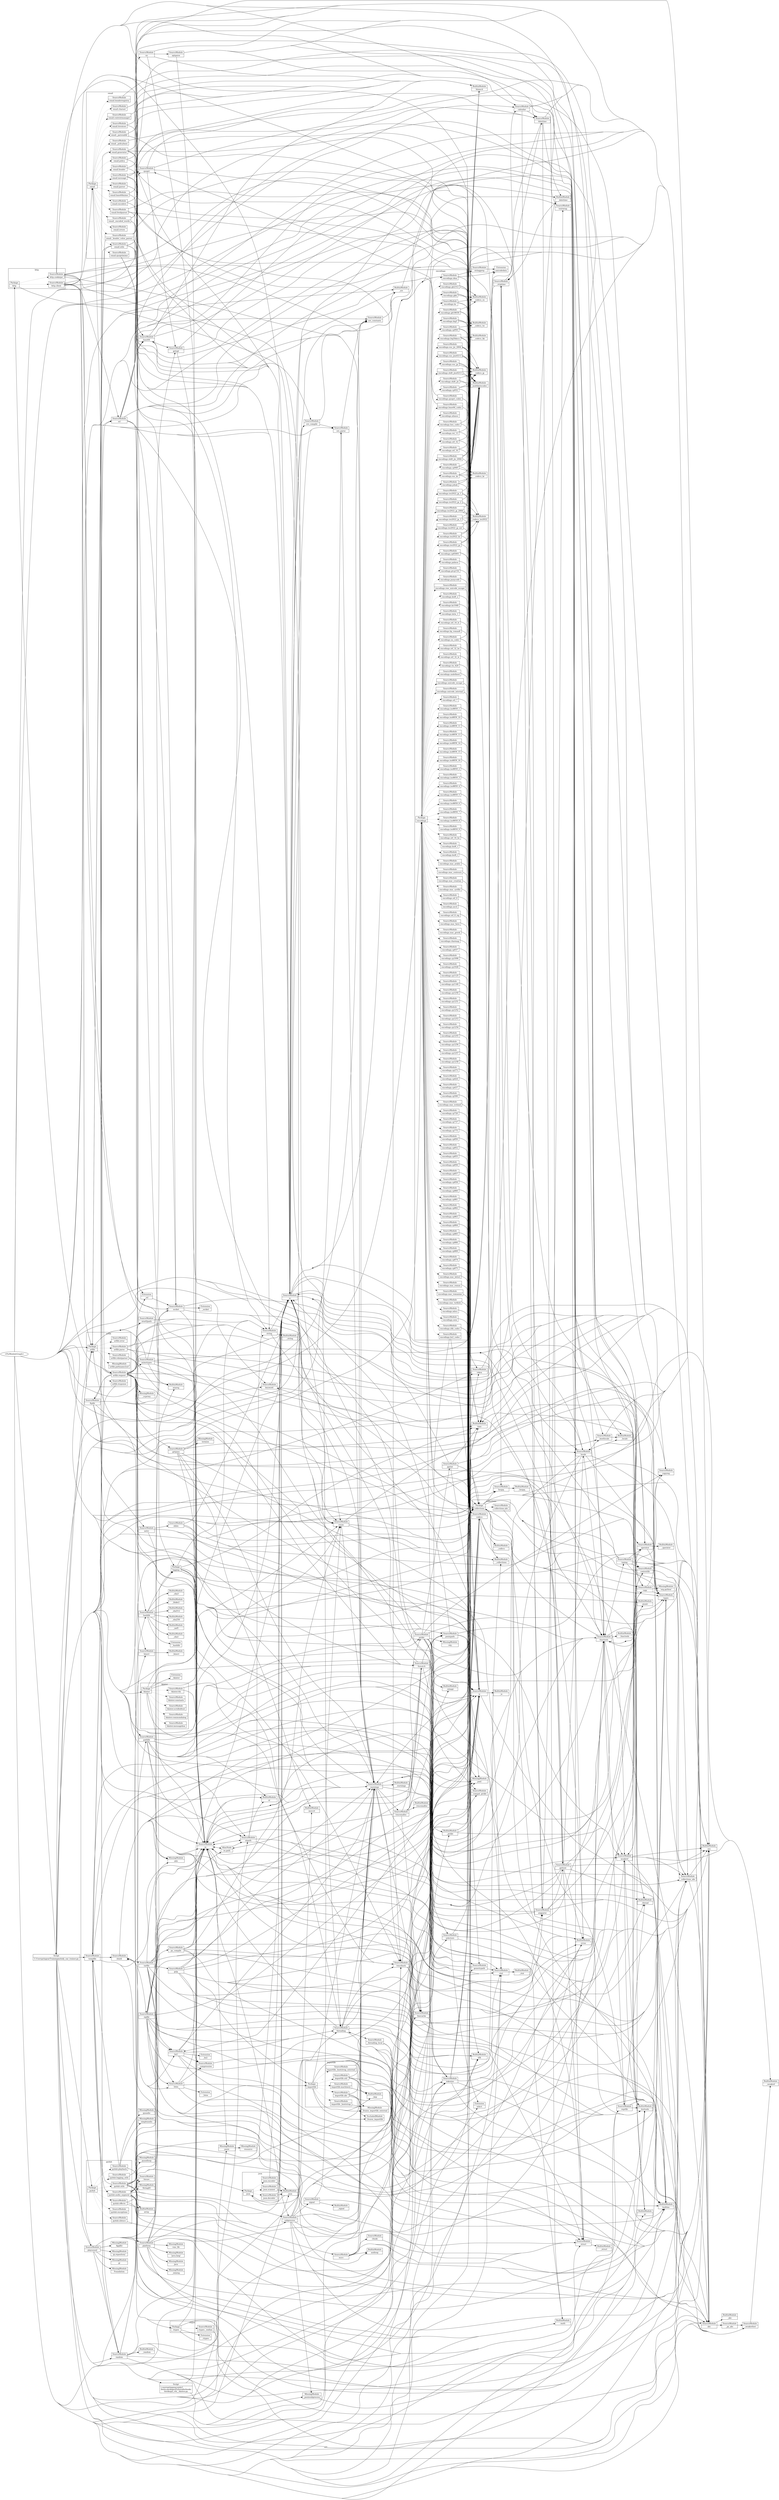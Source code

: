 digraph G {
charset="UTF-8";
	rankdir="LR";
	concentrate="true";
	"<PyiModuleGraph>" [label="<PyiModuleGraph>"];
	"_json" [label="<f0> BuiltinModule| <f1> _json",shape="record"];
	"json.decoder" [label="<f0> SourceModule| <f1> json.decoder",shape="record"];
	"json.scanner" [label="<f0> SourceModule| <f1> json.scanner",shape="record"];
	"json" [label="<f0> Package| <f1> json",shape="record"];
	"json.encoder" [label="<f0> SourceModule| <f1> json.encoder",shape="record"];
	"C:\Users\pring\earTraining\melody_ear_trainer.py" [label="<f0> Script| <f1> C:\Users\pring\earTraining\melody_ear_trainer.py",shape="record"];
	"c:\users\pring\anaconda3\lib\site-packages\PyInstaller\hooks\rthooks\pyi_rth__tkinter.py" [label="<f0> Script| <f1> c:\users\pring\anaconda3\lib\site-packages\PyInstaller\hooks\rthooks\pyi_rth__tkinter.py",shape="record"];
	"tkinter.messagebox" [label="<f0> SourceModule| <f1> tkinter.messagebox",shape="record"];
	"tkinter.commondialog" [label="<f0> SourceModule| <f1> tkinter.commondialog",shape="record"];
	"tempfile" [label="<f0> SourceModule| <f1> tempfile",shape="record"];
	"_thread" [label="<f0> BuiltinModule| <f1> _thread",shape="record"];
	"errno" [label="<f0> BuiltinModule| <f1> errno",shape="record"];
	"shutil" [label="<f0> SourceModule| <f1> shutil",shape="record"];
	"nt" [label="<f0> BuiltinModule| <f1> nt",shape="record"];
	"zipfile" [label="<f0> SourceModule| <f1> zipfile",shape="record"];
	"argparse" [label="<f0> SourceModule| <f1> argparse",shape="record"];
	"textwrap" [label="<f0> SourceModule| <f1> textwrap",shape="record"];
	"copy" [label="<f0> SourceModule| <f1> copy",shape="record"];
	"'org.python'" [label="<f0> MissingModule| <f1> 'org.python'",shape="record"];
	"gettext" [label="<f0> SourceModule| <f1> gettext",shape="record"];
	"builtins" [label="<f0> BuiltinModule| <f1> builtins",shape="record"];
	"py_compile" [label="<f0> SourceModule| <f1> py_compile",shape="record"];
	"os.path" [label="<f0> AliasNode| <f1> os.path",shape="record"];
	"importlib.machinery" [label="<f0> SourceModule| <f1> importlib.machinery",shape="record"];
	"importlib" [label="<f0> Package| <f1> importlib",shape="record"];
	"importlib.abc" [label="<f0> SourceModule| <f1> importlib.abc",shape="record"];
	"_frozen_importlib_external" [label="<f0> MissingModule| <f1> _frozen_importlib_external",shape="record"];
	"_frozen_importlib" [label="<f0> ExcludedModule| <f1> _frozen_importlib",shape="record"];
	"importlib._bootstrap" [label="<f0> SourceModule| <f1> importlib._bootstrap",shape="record"];
	"_imp" [label="<f0> BuiltinModule| <f1> _imp",shape="record"];
	"importlib._bootstrap_external" [label="<f0> SourceModule| <f1> importlib._bootstrap_external",shape="record"];
	"binascii" [label="<f0> BuiltinModule| <f1> binascii",shape="record"];
	"struct" [label="<f0> SourceModule| <f1> struct",shape="record"];
	"_struct" [label="<f0> BuiltinModule| <f1> _struct",shape="record"];
	"importlib.util" [label="<f0> SourceModule| <f1> importlib.util",shape="record"];
	"contextlib" [label="<f0> SourceModule| <f1> contextlib",shape="record"];
	"tarfile" [label="<f0> SourceModule| <f1> tarfile",shape="record"];
	"gzip" [label="<f0> SourceModule| <f1> gzip",shape="record"];
	"_compression" [label="<f0> SourceModule| <f1> _compression",shape="record"];
	"grp" [label="<f0> MissingModule| <f1> grp",shape="record"];
	"pwd" [label="<f0> MissingModule| <f1> pwd",shape="record"];
	"lzma" [label="<f0> SourceModule| <f1> lzma",shape="record"];
	"_lzma" [label="<f0> Extension| <f1> _lzma",shape="record"];
	"bz2" [label="<f0> SourceModule| <f1> bz2",shape="record"];
	"_bz2" [label="<f0> Extension| <f1> _bz2",shape="record"];
	"zlib" [label="<f0> BuiltinModule| <f1> zlib",shape="record"];
	"sys" [label="<f0> BuiltinModule| <f1> sys",shape="record"];
	"threading" [label="<f0> SourceModule| <f1> threading",shape="record"];
	"_threading_local" [label="<f0> SourceModule| <f1> _threading_local",shape="record"];
	"_collections" [label="<f0> BuiltinModule| <f1> _collections",shape="record"];
	"itertools" [label="<f0> BuiltinModule| <f1> itertools",shape="record"];
	"pydub.playback" [label="<f0> SourceModule| <f1> pydub.playback",shape="record"];
	"simpleaudio" [label="<f0> MissingModule| <f1> simpleaudio",shape="record"];
	"pyaudio" [label="<f0> MissingModule| <f1> pyaudio",shape="record"];
	"pydub.utils" [label="<f0> SourceModule| <f1> pydub.utils",shape="record"];
	"pydub.audio_segment" [label="<f0> SourceModule| <f1> pydub.audio_segment",shape="record"];
	"pydub.effects" [label="<f0> SourceModule| <f1> pydub.effects",shape="record"];
	"pydub.silence" [label="<f0> SourceModule| <f1> pydub.silence",shape="record"];
	"pydub.exceptions" [label="<f0> SourceModule| <f1> pydub.exceptions",shape="record"];
	"StringIO" [label="<f0> MissingModule| <f1> StringIO",shape="record"];
	"base64" [label="<f0> SourceModule| <f1> base64",shape="record"];
	"getopt" [label="<f0> SourceModule| <f1> getopt",shape="record"];
	"pydub.logging_utils" [label="<f0> SourceModule| <f1> pydub.logging_utils",shape="record"];
	"logging" [label="<f0> Package| <f1> logging",shape="record"];
	"atexit" [label="<f0> BuiltinModule| <f1> atexit",shape="record"];
	"pickle" [label="<f0> SourceModule| <f1> pickle",shape="record"];
	"pprint" [label="<f0> SourceModule| <f1> pprint",shape="record"];
	"org" [label="<f0> MissingModule| <f1> org",shape="record"];
	"_compat_pickle" [label="<f0> SourceModule| <f1> _compat_pickle",shape="record"];
	"string" [label="<f0> SourceModule| <f1> string",shape="record"];
	"_string" [label="<f0> BuiltinModule| <f1> _string",shape="record"];
	"wave" [label="<f0> SourceModule| <f1> wave",shape="record"];
	"chunk" [label="<f0> SourceModule| <f1> chunk",shape="record"];
	"array" [label="<f0> BuiltinModule| <f1> array",shape="record"];
	"pyaudioop" [label="<f0> MissingModule| <f1> pyaudioop",shape="record"];
	"audioop" [label="<f0> BuiltinModule| <f1> audioop",shape="record"];
	"math" [label="<f0> BuiltinModule| <f1> math",shape="record"];
	"__future__" [label="<f0> SourceModule| <f1> __future__",shape="record"];
	"subprocess" [label="<f0> SourceModule| <f1> subprocess",shape="record"];
	"selectors" [label="<f0> SourceModule| <f1> selectors",shape="record"];
	"select" [label="<f0> Extension| <f1> select",shape="record"];
	"_winapi" [label="<f0> BuiltinModule| <f1> _winapi",shape="record"];
	"msvcrt" [label="<f0> BuiltinModule| <f1> msvcrt",shape="record"];
	"signal" [label="<f0> SourceModule| <f1> signal",shape="record"];
	"_signal" [label="<f0> BuiltinModule| <f1> _signal",shape="record"];
	"pydub" [label="<f0> Package| <f1> pydub",shape="record"];
	"playsound" [label="<f0> SourceModule| <f1> playsound",shape="record"];
	"platform" [label="<f0> SourceModule| <f1> platform",shape="record"];
	"vms_lib" [label="<f0> MissingModule| <f1> vms_lib",shape="record"];
	"socket" [label="<f0> SourceModule| <f1> socket",shape="record"];
	"_socket" [label="<f0> Extension| <f1> _socket",shape="record"];
	"'java.lang'" [label="<f0> MissingModule| <f1> 'java.lang'",shape="record"];
	"java" [label="<f0> MissingModule| <f1> java",shape="record"];
	"_winreg" [label="<f0> MissingModule| <f1> _winreg",shape="record"];
	"winreg" [label="<f0> BuiltinModule| <f1> winreg",shape="record"];
	"'gi.repository'" [label="<f0> MissingModule| <f1> 'gi.repository'",shape="record"];
	"gi" [label="<f0> MissingModule| <f1> gi",shape="record"];
	"urllib.pathname2url" [label="<f0> MissingModule| <f1> urllib.pathname2url",shape="record"];
	"Foundation" [label="<f0> MissingModule| <f1> Foundation",shape="record"];
	"AppKit" [label="<f0> MissingModule| <f1> AppKit",shape="record"];
	"ctypes" [label="<f0> Package| <f1> ctypes",shape="record"];
	"ctypes._endian" [label="<f0> SourceModule| <f1> ctypes._endian",shape="record"];
	"_ctypes" [label="<f0> Extension| <f1> _ctypes",shape="record"];
	"random" [label="<f0> SourceModule| <f1> random",shape="record"];
	"_random" [label="<f0> BuiltinModule| <f1> _random",shape="record"];
	"bisect" [label="<f0> SourceModule| <f1> bisect",shape="record"];
	"_bisect" [label="<f0> BuiltinModule| <f1> _bisect",shape="record"];
	"hashlib" [label="<f0> SourceModule| <f1> hashlib",shape="record"];
	"_hashlib" [label="<f0> Extension| <f1> _hashlib",shape="record"];
	"_sha3" [label="<f0> BuiltinModule| <f1> _sha3",shape="record"];
	"_blake2" [label="<f0> BuiltinModule| <f1> _blake2",shape="record"];
	"_sha512" [label="<f0> BuiltinModule| <f1> _sha512",shape="record"];
	"_sha256" [label="<f0> BuiltinModule| <f1> _sha256",shape="record"];
	"_md5" [label="<f0> BuiltinModule| <f1> _md5",shape="record"];
	"_sha1" [label="<f0> BuiltinModule| <f1> _sha1",shape="record"];
	"tkinter.scrolledtext" [label="<f0> SourceModule| <f1> tkinter.scrolledtext",shape="record"];
	"tkinter.constants" [label="<f0> SourceModule| <f1> tkinter.constants",shape="record"];
	"tkinter.ttk" [label="<f0> SourceModule| <f1> tkinter.ttk",shape="record"];
	"tkinter" [label="<f0> Package| <f1> tkinter",shape="record"];
	"_tkinter" [label="<f0> Extension| <f1> _tkinter",shape="record"];
	"genericpath" [label="<f0> SourceModule| <f1> genericpath",shape="record"];
	"pathlib" [label="<f0> SourceModule| <f1> pathlib",shape="record"];
	"posixpath" [label="<f0> SourceModule| <f1> posixpath",shape="record"];
	"_bootlocale" [label="<f0> SourceModule| <f1> _bootlocale",shape="record"];
	"_locale" [label="<f0> BuiltinModule| <f1> _locale",shape="record"];
	"_collections_abc" [label="<f0> SourceModule| <f1> _collections_abc",shape="record"];
	"sre_parse" [label="<f0> SourceModule| <f1> sre_parse",shape="record"];
	"os" [label="<f0> SourceModule| <f1> os",shape="record"];
	"heapq" [label="<f0> SourceModule| <f1> heapq",shape="record"];
	"_heapq" [label="<f0> BuiltinModule| <f1> _heapq",shape="record"];
	"fnmatch" [label="<f0> SourceModule| <f1> fnmatch",shape="record"];
	"encodings.zlib_codec" [label="<f0> SourceModule| <f1> encodings.zlib_codec",shape="record"];
	"encodings.uu_codec" [label="<f0> SourceModule| <f1> encodings.uu_codec",shape="record"];
	"encodings.utf_8_sig" [label="<f0> SourceModule| <f1> encodings.utf_8_sig",shape="record"];
	"encodings.utf_8" [label="<f0> SourceModule| <f1> encodings.utf_8",shape="record"];
	"encodings.utf_7" [label="<f0> SourceModule| <f1> encodings.utf_7",shape="record"];
	"encodings.utf_32_le" [label="<f0> SourceModule| <f1> encodings.utf_32_le",shape="record"];
	"encodings.utf_32_be" [label="<f0> SourceModule| <f1> encodings.utf_32_be",shape="record"];
	"encodings.utf_32" [label="<f0> SourceModule| <f1> encodings.utf_32",shape="record"];
	"encodings.utf_16_le" [label="<f0> SourceModule| <f1> encodings.utf_16_le",shape="record"];
	"encodings.utf_16_be" [label="<f0> SourceModule| <f1> encodings.utf_16_be",shape="record"];
	"encodings.utf_16" [label="<f0> SourceModule| <f1> encodings.utf_16",shape="record"];
	"encodings.unicode_internal" [label="<f0> SourceModule| <f1> encodings.unicode_internal",shape="record"];
	"encodings.unicode_escape" [label="<f0> SourceModule| <f1> encodings.unicode_escape",shape="record"];
	"encodings.undefined" [label="<f0> SourceModule| <f1> encodings.undefined",shape="record"];
	"encodings.tis_620" [label="<f0> SourceModule| <f1> encodings.tis_620",shape="record"];
	"encodings.shift_jisx0213" [label="<f0> SourceModule| <f1> encodings.shift_jisx0213",shape="record"];
	"_multibytecodec" [label="<f0> BuiltinModule| <f1> _multibytecodec",shape="record"];
	"_codecs_jp" [label="<f0> BuiltinModule| <f1> _codecs_jp",shape="record"];
	"encodings.shift_jis_2004" [label="<f0> SourceModule| <f1> encodings.shift_jis_2004",shape="record"];
	"encodings.shift_jis" [label="<f0> SourceModule| <f1> encodings.shift_jis",shape="record"];
	"encodings.rot_13" [label="<f0> SourceModule| <f1> encodings.rot_13",shape="record"];
	"encodings.raw_unicode_escape" [label="<f0> SourceModule| <f1> encodings.raw_unicode_escape",shape="record"];
	"encodings.quopri_codec" [label="<f0> SourceModule| <f1> encodings.quopri_codec",shape="record"];
	"quopri" [label="<f0> SourceModule| <f1> quopri",shape="record"];
	"encodings.punycode" [label="<f0> SourceModule| <f1> encodings.punycode",shape="record"];
	"encodings.ptcp154" [label="<f0> SourceModule| <f1> encodings.ptcp154",shape="record"];
	"encodings.palmos" [label="<f0> SourceModule| <f1> encodings.palmos",shape="record"];
	"encodings.oem" [label="<f0> SourceModule| <f1> encodings.oem",shape="record"];
	"encodings.mbcs" [label="<f0> SourceModule| <f1> encodings.mbcs",shape="record"];
	"encodings.mac_turkish" [label="<f0> SourceModule| <f1> encodings.mac_turkish",shape="record"];
	"encodings.mac_romanian" [label="<f0> SourceModule| <f1> encodings.mac_romanian",shape="record"];
	"encodings.mac_roman" [label="<f0> SourceModule| <f1> encodings.mac_roman",shape="record"];
	"encodings.mac_latin2" [label="<f0> SourceModule| <f1> encodings.mac_latin2",shape="record"];
	"encodings.mac_iceland" [label="<f0> SourceModule| <f1> encodings.mac_iceland",shape="record"];
	"encodings.mac_greek" [label="<f0> SourceModule| <f1> encodings.mac_greek",shape="record"];
	"encodings.mac_farsi" [label="<f0> SourceModule| <f1> encodings.mac_farsi",shape="record"];
	"encodings.mac_cyrillic" [label="<f0> SourceModule| <f1> encodings.mac_cyrillic",shape="record"];
	"encodings.mac_croatian" [label="<f0> SourceModule| <f1> encodings.mac_croatian",shape="record"];
	"encodings.mac_centeuro" [label="<f0> SourceModule| <f1> encodings.mac_centeuro",shape="record"];
	"encodings.mac_arabic" [label="<f0> SourceModule| <f1> encodings.mac_arabic",shape="record"];
	"encodings.latin_1" [label="<f0> SourceModule| <f1> encodings.latin_1",shape="record"];
	"encodings.kz1048" [label="<f0> SourceModule| <f1> encodings.kz1048",shape="record"];
	"encodings.koi8_u" [label="<f0> SourceModule| <f1> encodings.koi8_u",shape="record"];
	"encodings.koi8_t" [label="<f0> SourceModule| <f1> encodings.koi8_t",shape="record"];
	"encodings.koi8_r" [label="<f0> SourceModule| <f1> encodings.koi8_r",shape="record"];
	"encodings.johab" [label="<f0> SourceModule| <f1> encodings.johab",shape="record"];
	"_codecs_kr" [label="<f0> BuiltinModule| <f1> _codecs_kr",shape="record"];
	"encodings.iso8859_9" [label="<f0> SourceModule| <f1> encodings.iso8859_9",shape="record"];
	"encodings.iso8859_8" [label="<f0> SourceModule| <f1> encodings.iso8859_8",shape="record"];
	"encodings.iso8859_7" [label="<f0> SourceModule| <f1> encodings.iso8859_7",shape="record"];
	"encodings.iso8859_6" [label="<f0> SourceModule| <f1> encodings.iso8859_6",shape="record"];
	"encodings.iso8859_5" [label="<f0> SourceModule| <f1> encodings.iso8859_5",shape="record"];
	"encodings.iso8859_4" [label="<f0> SourceModule| <f1> encodings.iso8859_4",shape="record"];
	"encodings.iso8859_3" [label="<f0> SourceModule| <f1> encodings.iso8859_3",shape="record"];
	"encodings.iso8859_2" [label="<f0> SourceModule| <f1> encodings.iso8859_2",shape="record"];
	"encodings.iso8859_16" [label="<f0> SourceModule| <f1> encodings.iso8859_16",shape="record"];
	"encodings.iso8859_15" [label="<f0> SourceModule| <f1> encodings.iso8859_15",shape="record"];
	"encodings.iso8859_14" [label="<f0> SourceModule| <f1> encodings.iso8859_14",shape="record"];
	"encodings.iso8859_13" [label="<f0> SourceModule| <f1> encodings.iso8859_13",shape="record"];
	"encodings.iso8859_11" [label="<f0> SourceModule| <f1> encodings.iso8859_11",shape="record"];
	"encodings.iso8859_10" [label="<f0> SourceModule| <f1> encodings.iso8859_10",shape="record"];
	"encodings.iso8859_1" [label="<f0> SourceModule| <f1> encodings.iso8859_1",shape="record"];
	"encodings.iso2022_kr" [label="<f0> SourceModule| <f1> encodings.iso2022_kr",shape="record"];
	"_codecs_iso2022" [label="<f0> BuiltinModule| <f1> _codecs_iso2022",shape="record"];
	"encodings.iso2022_jp_ext" [label="<f0> SourceModule| <f1> encodings.iso2022_jp_ext",shape="record"];
	"encodings.iso2022_jp_3" [label="<f0> SourceModule| <f1> encodings.iso2022_jp_3",shape="record"];
	"encodings.iso2022_jp_2004" [label="<f0> SourceModule| <f1> encodings.iso2022_jp_2004",shape="record"];
	"encodings.iso2022_jp_2" [label="<f0> SourceModule| <f1> encodings.iso2022_jp_2",shape="record"];
	"encodings.iso2022_jp_1" [label="<f0> SourceModule| <f1> encodings.iso2022_jp_1",shape="record"];
	"encodings.iso2022_jp" [label="<f0> SourceModule| <f1> encodings.iso2022_jp",shape="record"];
	"encodings.idna" [label="<f0> SourceModule| <f1> encodings.idna",shape="record"];
	"unicodedata" [label="<f0> Extension| <f1> unicodedata",shape="record"];
	"stringprep" [label="<f0> SourceModule| <f1> stringprep",shape="record"];
	"encodings.hz" [label="<f0> SourceModule| <f1> encodings.hz",shape="record"];
	"_codecs_cn" [label="<f0> BuiltinModule| <f1> _codecs_cn",shape="record"];
	"encodings.hp_roman8" [label="<f0> SourceModule| <f1> encodings.hp_roman8",shape="record"];
	"encodings.hex_codec" [label="<f0> SourceModule| <f1> encodings.hex_codec",shape="record"];
	"encodings.gbk" [label="<f0> SourceModule| <f1> encodings.gbk",shape="record"];
	"encodings.gb2312" [label="<f0> SourceModule| <f1> encodings.gb2312",shape="record"];
	"encodings.gb18030" [label="<f0> SourceModule| <f1> encodings.gb18030",shape="record"];
	"encodings.euc_kr" [label="<f0> SourceModule| <f1> encodings.euc_kr",shape="record"];
	"encodings.euc_jp" [label="<f0> SourceModule| <f1> encodings.euc_jp",shape="record"];
	"encodings.euc_jisx0213" [label="<f0> SourceModule| <f1> encodings.euc_jisx0213",shape="record"];
	"encodings.euc_jis_2004" [label="<f0> SourceModule| <f1> encodings.euc_jis_2004",shape="record"];
	"encodings.cp950" [label="<f0> SourceModule| <f1> encodings.cp950",shape="record"];
	"_codecs_tw" [label="<f0> BuiltinModule| <f1> _codecs_tw",shape="record"];
	"encodings.cp949" [label="<f0> SourceModule| <f1> encodings.cp949",shape="record"];
	"encodings.cp932" [label="<f0> SourceModule| <f1> encodings.cp932",shape="record"];
	"encodings.cp875" [label="<f0> SourceModule| <f1> encodings.cp875",shape="record"];
	"encodings.cp874" [label="<f0> SourceModule| <f1> encodings.cp874",shape="record"];
	"encodings.cp869" [label="<f0> SourceModule| <f1> encodings.cp869",shape="record"];
	"encodings.cp866" [label="<f0> SourceModule| <f1> encodings.cp866",shape="record"];
	"encodings.cp865" [label="<f0> SourceModule| <f1> encodings.cp865",shape="record"];
	"encodings.cp864" [label="<f0> SourceModule| <f1> encodings.cp864",shape="record"];
	"encodings.cp863" [label="<f0> SourceModule| <f1> encodings.cp863",shape="record"];
	"encodings.cp862" [label="<f0> SourceModule| <f1> encodings.cp862",shape="record"];
	"encodings.cp861" [label="<f0> SourceModule| <f1> encodings.cp861",shape="record"];
	"encodings.cp860" [label="<f0> SourceModule| <f1> encodings.cp860",shape="record"];
	"encodings.cp858" [label="<f0> SourceModule| <f1> encodings.cp858",shape="record"];
	"encodings.cp857" [label="<f0> SourceModule| <f1> encodings.cp857",shape="record"];
	"encodings.cp856" [label="<f0> SourceModule| <f1> encodings.cp856",shape="record"];
	"encodings.cp855" [label="<f0> SourceModule| <f1> encodings.cp855",shape="record"];
	"encodings.cp852" [label="<f0> SourceModule| <f1> encodings.cp852",shape="record"];
	"encodings.cp850" [label="<f0> SourceModule| <f1> encodings.cp850",shape="record"];
	"encodings.cp775" [label="<f0> SourceModule| <f1> encodings.cp775",shape="record"];
	"encodings.cp737" [label="<f0> SourceModule| <f1> encodings.cp737",shape="record"];
	"encodings.cp720" [label="<f0> SourceModule| <f1> encodings.cp720",shape="record"];
	"encodings.cp65001" [label="<f0> SourceModule| <f1> encodings.cp65001",shape="record"];
	"encodings.cp500" [label="<f0> SourceModule| <f1> encodings.cp500",shape="record"];
	"encodings.cp437" [label="<f0> SourceModule| <f1> encodings.cp437",shape="record"];
	"encodings.cp424" [label="<f0> SourceModule| <f1> encodings.cp424",shape="record"];
	"encodings.cp273" [label="<f0> SourceModule| <f1> encodings.cp273",shape="record"];
	"encodings.cp1258" [label="<f0> SourceModule| <f1> encodings.cp1258",shape="record"];
	"encodings.cp1257" [label="<f0> SourceModule| <f1> encodings.cp1257",shape="record"];
	"encodings.cp1256" [label="<f0> SourceModule| <f1> encodings.cp1256",shape="record"];
	"encodings.cp1255" [label="<f0> SourceModule| <f1> encodings.cp1255",shape="record"];
	"encodings.cp1254" [label="<f0> SourceModule| <f1> encodings.cp1254",shape="record"];
	"encodings.cp1253" [label="<f0> SourceModule| <f1> encodings.cp1253",shape="record"];
	"encodings.cp1252" [label="<f0> SourceModule| <f1> encodings.cp1252",shape="record"];
	"encodings.cp1251" [label="<f0> SourceModule| <f1> encodings.cp1251",shape="record"];
	"encodings.cp1250" [label="<f0> SourceModule| <f1> encodings.cp1250",shape="record"];
	"encodings.cp1140" [label="<f0> SourceModule| <f1> encodings.cp1140",shape="record"];
	"encodings.cp1125" [label="<f0> SourceModule| <f1> encodings.cp1125",shape="record"];
	"encodings.cp1026" [label="<f0> SourceModule| <f1> encodings.cp1026",shape="record"];
	"encodings.cp1006" [label="<f0> SourceModule| <f1> encodings.cp1006",shape="record"];
	"encodings.cp037" [label="<f0> SourceModule| <f1> encodings.cp037",shape="record"];
	"encodings.charmap" [label="<f0> SourceModule| <f1> encodings.charmap",shape="record"];
	"encodings.bz2_codec" [label="<f0> SourceModule| <f1> encodings.bz2_codec",shape="record"];
	"encodings.big5hkscs" [label="<f0> SourceModule| <f1> encodings.big5hkscs",shape="record"];
	"_codecs_hk" [label="<f0> BuiltinModule| <f1> _codecs_hk",shape="record"];
	"encodings.big5" [label="<f0> SourceModule| <f1> encodings.big5",shape="record"];
	"encodings.base64_codec" [label="<f0> SourceModule| <f1> encodings.base64_codec",shape="record"];
	"encodings.ascii" [label="<f0> SourceModule| <f1> encodings.ascii",shape="record"];
	"encodings.aliases" [label="<f0> SourceModule| <f1> encodings.aliases",shape="record"];
	"encodings" [label="<f0> Package| <f1> encodings",shape="record"];
	"token" [label="<f0> SourceModule| <f1> token",shape="record"];
	"operator" [label="<f0> SourceModule| <f1> operator",shape="record"];
	"_operator" [label="<f0> BuiltinModule| <f1> _operator",shape="record"];
	"re" [label="<f0> SourceModule| <f1> re",shape="record"];
	"functools" [label="<f0> SourceModule| <f1> functools",shape="record"];
	"typing" [label="<f0> SourceModule| <f1> typing",shape="record"];
	"_functools" [label="<f0> BuiltinModule| <f1> _functools",shape="record"];
	"io" [label="<f0> SourceModule| <f1> io",shape="record"];
	"_io" [label="<f0> BuiltinModule| <f1> _io",shape="record"];
	"collections.abc" [label="<f0> SourceModule| <f1> collections.abc",shape="record"];
	"collections" [label="<f0> Package| <f1> collections",shape="record"];
	"_weakref" [label="<f0> BuiltinModule| <f1> _weakref",shape="record"];
	"locale" [label="<f0> SourceModule| <f1> locale",shape="record"];
	"sre_compile" [label="<f0> SourceModule| <f1> sre_compile",shape="record"];
	"linecache" [label="<f0> SourceModule| <f1> linecache",shape="record"];
	"tokenize" [label="<f0> SourceModule| <f1> tokenize",shape="record"];
	"types" [label="<f0> SourceModule| <f1> types",shape="record"];
	"urllib.robotparser" [label="<f0> SourceModule| <f1> urllib.robotparser",shape="record"];
	"urllib.response" [label="<f0> SourceModule| <f1> urllib.response",shape="record"];
	"urllib.request" [label="<f0> SourceModule| <f1> urllib.request",shape="record"];
	"_scproxy" [label="<f0> MissingModule| <f1> _scproxy",shape="record"];
	"getpass" [label="<f0> SourceModule| <f1> getpass",shape="record"];
	"termios" [label="<f0> MissingModule| <f1> termios",shape="record"];
	"nturl2path" [label="<f0> SourceModule| <f1> nturl2path",shape="record"];
	"ftplib" [label="<f0> SourceModule| <f1> ftplib",shape="record"];
	"netrc" [label="<f0> SourceModule| <f1> netrc",shape="record"];
	"shlex" [label="<f0> SourceModule| <f1> shlex",shape="record"];
	"mimetypes" [label="<f0> SourceModule| <f1> mimetypes",shape="record"];
	"email.utils" [label="<f0> SourceModule| <f1> email.utils",shape="record"];
	"email.charset" [label="<f0> SourceModule| <f1> email.charset",shape="record"];
	"email.encoders" [label="<f0> SourceModule| <f1> email.encoders",shape="record"];
	"email.errors" [label="<f0> SourceModule| <f1> email.errors",shape="record"];
	"email.quoprimime" [label="<f0> SourceModule| <f1> email.quoprimime",shape="record"];
	"email.base64mime" [label="<f0> SourceModule| <f1> email.base64mime",shape="record"];
	"email._parseaddr" [label="<f0> SourceModule| <f1> email._parseaddr",shape="record"];
	"calendar" [label="<f0> SourceModule| <f1> calendar",shape="record"];
	"http.cookiejar" [label="<f0> SourceModule| <f1> http.cookiejar",shape="record"];
	"http" [label="<f0> Package| <f1> http",shape="record"];
	"ssl" [label="<f0> SourceModule| <f1> ssl",shape="record"];
	"http.client" [label="<f0> SourceModule| <f1> http.client",shape="record"];
	"email.message" [label="<f0> SourceModule| <f1> email.message",shape="record"];
	"email.policy" [label="<f0> SourceModule| <f1> email.policy",shape="record"];
	"email.contentmanager" [label="<f0> SourceModule| <f1> email.contentmanager",shape="record"];
	"email.headerregistry" [label="<f0> SourceModule| <f1> email.headerregistry",shape="record"];
	"email._header_value_parser" [label="<f0> SourceModule| <f1> email._header_value_parser",shape="record"];
	"email.iterators" [label="<f0> SourceModule| <f1> email.iterators",shape="record"];
	"email.generator" [label="<f0> SourceModule| <f1> email.generator",shape="record"];
	"email._encoded_words" [label="<f0> SourceModule| <f1> email._encoded_words",shape="record"];
	"email._policybase" [label="<f0> SourceModule| <f1> email._policybase",shape="record"];
	"email.header" [label="<f0> SourceModule| <f1> email.header",shape="record"];
	"uu" [label="<f0> SourceModule| <f1> uu",shape="record"];
	"optparse" [label="<f0> SourceModule| <f1> optparse",shape="record"];
	"email.parser" [label="<f0> SourceModule| <f1> email.parser",shape="record"];
	"email.feedparser" [label="<f0> SourceModule| <f1> email.feedparser",shape="record"];
	"email" [label="<f0> Package| <f1> email",shape="record"];
	"_ssl" [label="<f0> Extension| <f1> _ssl",shape="record"];
	"urllib.parse" [label="<f0> SourceModule| <f1> urllib.parse",shape="record"];
	"urllib.error" [label="<f0> SourceModule| <f1> urllib.error",shape="record"];
	"urllib" [label="<f0> Package| <f1> urllib",shape="record"];
	"traceback" [label="<f0> SourceModule| <f1> traceback",shape="record"];
	"enum" [label="<f0> SourceModule| <f1> enum",shape="record"];
	"warnings" [label="<f0> SourceModule| <f1> warnings",shape="record"];
	"_warnings" [label="<f0> BuiltinModule| <f1> _warnings",shape="record"];
	"tracemalloc" [label="<f0> SourceModule| <f1> tracemalloc",shape="record"];
	"_tracemalloc" [label="<f0> BuiltinModule| <f1> _tracemalloc",shape="record"];
	"sre_constants" [label="<f0> SourceModule| <f1> sre_constants",shape="record"];
	"keyword" [label="<f0> SourceModule| <f1> keyword",shape="record"];
	"stat" [label="<f0> SourceModule| <f1> stat",shape="record"];
	"_stat" [label="<f0> BuiltinModule| <f1> _stat",shape="record"];
	"_weakrefset" [label="<f0> SourceModule| <f1> _weakrefset",shape="record"];
	"weakref" [label="<f0> SourceModule| <f1> weakref",shape="record"];
	"_sre" [label="<f0> BuiltinModule| <f1> _sre",shape="record"];
	"_pickle" [label="<f0> BuiltinModule| <f1> _pickle",shape="record"];
	"gc" [label="<f0> BuiltinModule| <f1> gc",shape="record"];
	"_posixsubprocess" [label="<f0> MissingModule| <f1> _posixsubprocess",shape="record"];
	"datetime" [label="<f0> SourceModule| <f1> datetime",shape="record"];
	"_strptime" [label="<f0> SourceModule| <f1> _strptime",shape="record"];
	"_datetime" [label="<f0> BuiltinModule| <f1> _datetime",shape="record"];
	"codecs" [label="<f0> SourceModule| <f1> codecs",shape="record"];
	"_codecs" [label="<f0> BuiltinModule| <f1> _codecs",shape="record"];
	"time" [label="<f0> BuiltinModule| <f1> time",shape="record"];
	"ntpath" [label="<f0> SourceModule| <f1> ntpath",shape="record"];
	"posix" [label="<f0> MissingModule| <f1> posix",shape="record"];
	"resource" [label="<f0> MissingModule| <f1> resource",shape="record"];
	"reprlib" [label="<f0> SourceModule| <f1> reprlib",shape="record"];
	"abc" [label="<f0> SourceModule| <f1> abc",shape="record"];
	"_py_abc" [label="<f0> SourceModule| <f1> _py_abc",shape="record"];
	"_abc" [label="<f0> BuiltinModule| <f1> _abc",shape="record"];
	"copyreg" [label="<f0> SourceModule| <f1> copyreg",shape="record"];
	subgraph "cluster_encodings" {
		label="encodings";
		"encodings" -> "encodings.aliases" [style="dotted"];
		"encodings" -> "encodings.mbcs" [style="dotted"];
		"encodings" -> "encodings.ascii" [style="dotted"];
		"encodings" -> "encodings.base64_codec" [style="dotted"];
		"encodings" -> "encodings.big5" [style="dotted"];
		"encodings" -> "encodings.big5hkscs" [style="dotted"];
		"encodings" -> "encodings.bz2_codec" [style="dotted"];
		"encodings" -> "encodings.charmap" [style="dotted"];
		"encodings" -> "encodings.cp037" [style="dotted"];
		"encodings" -> "encodings.cp1006" [style="dotted"];
		"encodings" -> "encodings.cp1026" [style="dotted"];
		"encodings" -> "encodings.cp1125" [style="dotted"];
		"encodings" -> "encodings.cp1140" [style="dotted"];
		"encodings" -> "encodings.cp1250" [style="dotted"];
		"encodings" -> "encodings.cp1251" [style="dotted"];
		"encodings" -> "encodings.cp1252" [style="dotted"];
		"encodings" -> "encodings.cp1253" [style="dotted"];
		"encodings" -> "encodings.cp1254" [style="dotted"];
		"encodings" -> "encodings.cp1255" [style="dotted"];
		"encodings" -> "encodings.cp1256" [style="dotted"];
		"encodings" -> "encodings.cp1257" [style="dotted"];
		"encodings" -> "encodings.cp1258" [style="dotted"];
		"encodings" -> "encodings.cp273" [style="dotted"];
		"encodings" -> "encodings.cp424" [style="dotted"];
		"encodings" -> "encodings.cp437" [style="dotted"];
		"encodings" -> "encodings.cp500" [style="dotted"];
		"encodings" -> "encodings.cp65001" [style="dotted"];
		"encodings" -> "encodings.cp720" [style="dotted"];
		"encodings" -> "encodings.cp737" [style="dotted"];
		"encodings" -> "encodings.cp775" [style="dotted"];
		"encodings" -> "encodings.cp850" [style="dotted"];
		"encodings" -> "encodings.cp852" [style="dotted"];
		"encodings" -> "encodings.cp855" [style="dotted"];
		"encodings" -> "encodings.cp856" [style="dotted"];
		"encodings" -> "encodings.cp857" [style="dotted"];
		"encodings" -> "encodings.cp858" [style="dotted"];
		"encodings" -> "encodings.cp860" [style="dotted"];
		"encodings" -> "encodings.cp861" [style="dotted"];
		"encodings" -> "encodings.cp862" [style="dotted"];
		"encodings" -> "encodings.cp863" [style="dotted"];
		"encodings" -> "encodings.cp864" [style="dotted"];
		"encodings" -> "encodings.cp865" [style="dotted"];
		"encodings" -> "encodings.cp866" [style="dotted"];
		"encodings" -> "encodings.cp869" [style="dotted"];
		"encodings" -> "encodings.cp874" [style="dotted"];
		"encodings" -> "encodings.cp875" [style="dotted"];
		"encodings" -> "encodings.cp932" [style="dotted"];
		"encodings" -> "encodings.cp949" [style="dotted"];
		"encodings" -> "encodings.cp950" [style="dotted"];
		"encodings" -> "encodings.euc_jis_2004" [style="dotted"];
		"encodings" -> "encodings.euc_jisx0213" [style="dotted"];
		"encodings" -> "encodings.euc_jp" [style="dotted"];
		"encodings" -> "encodings.euc_kr" [style="dotted"];
		"encodings" -> "encodings.gb18030" [style="dotted"];
		"encodings" -> "encodings.gb2312" [style="dotted"];
		"encodings" -> "encodings.gbk" [style="dotted"];
		"encodings" -> "encodings.hex_codec" [style="dotted"];
		"encodings" -> "encodings.hp_roman8" [style="dotted"];
		"encodings" -> "encodings.hz" [style="dotted"];
		"encodings" -> "encodings.idna" [style="dotted"];
		"encodings" -> "encodings.iso2022_jp" [style="dotted"];
		"encodings" -> "encodings.iso2022_jp_1" [style="dotted"];
		"encodings" -> "encodings.iso2022_jp_2" [style="dotted"];
		"encodings" -> "encodings.iso2022_jp_2004" [style="dotted"];
		"encodings" -> "encodings.iso2022_jp_3" [style="dotted"];
		"encodings" -> "encodings.iso2022_jp_ext" [style="dotted"];
		"encodings" -> "encodings.iso2022_kr" [style="dotted"];
		"encodings" -> "encodings.iso8859_1" [style="dotted"];
		"encodings" -> "encodings.iso8859_10" [style="dotted"];
		"encodings" -> "encodings.iso8859_11" [style="dotted"];
		"encodings" -> "encodings.iso8859_13" [style="dotted"];
		"encodings" -> "encodings.iso8859_14" [style="dotted"];
		"encodings" -> "encodings.iso8859_15" [style="dotted"];
		"encodings" -> "encodings.iso8859_16" [style="dotted"];
		"encodings" -> "encodings.iso8859_2" [style="dotted"];
		"encodings" -> "encodings.iso8859_3" [style="dotted"];
		"encodings" -> "encodings.iso8859_4" [style="dotted"];
		"encodings" -> "encodings.iso8859_5" [style="dotted"];
		"encodings" -> "encodings.iso8859_6" [style="dotted"];
		"encodings" -> "encodings.iso8859_7" [style="dotted"];
		"encodings" -> "encodings.iso8859_8" [style="dotted"];
		"encodings" -> "encodings.iso8859_9" [style="dotted"];
		"encodings" -> "encodings.johab" [style="dotted"];
		"encodings" -> "encodings.koi8_r" [style="dotted"];
		"encodings" -> "encodings.koi8_t" [style="dotted"];
		"encodings" -> "encodings.koi8_u" [style="dotted"];
		"encodings" -> "encodings.kz1048" [style="dotted"];
		"encodings" -> "encodings.latin_1" [style="dotted"];
		"encodings" -> "encodings.mac_arabic" [style="dotted"];
		"encodings" -> "encodings.mac_centeuro" [style="dotted"];
		"encodings" -> "encodings.mac_croatian" [style="dotted"];
		"encodings" -> "encodings.mac_cyrillic" [style="dotted"];
		"encodings" -> "encodings.mac_farsi" [style="dotted"];
		"encodings" -> "encodings.mac_greek" [style="dotted"];
		"encodings" -> "encodings.mac_iceland" [style="dotted"];
		"encodings" -> "encodings.mac_latin2" [style="dotted"];
		"encodings" -> "encodings.mac_roman" [style="dotted"];
		"encodings" -> "encodings.mac_romanian" [style="dotted"];
		"encodings" -> "encodings.mac_turkish" [style="dotted"];
		"encodings" -> "encodings.oem" [style="dotted"];
		"encodings" -> "encodings.palmos" [style="dotted"];
		"encodings" -> "encodings.ptcp154" [style="dotted"];
		"encodings" -> "encodings.punycode" [style="dotted"];
		"encodings" -> "encodings.quopri_codec" [style="dotted"];
		"encodings" -> "encodings.raw_unicode_escape" [style="dotted"];
		"encodings" -> "encodings.rot_13" [style="dotted"];
		"encodings" -> "encodings.shift_jis" [style="dotted"];
		"encodings" -> "encodings.shift_jis_2004" [style="dotted"];
		"encodings" -> "encodings.shift_jisx0213" [style="dotted"];
		"encodings" -> "encodings.tis_620" [style="dotted"];
		"encodings" -> "encodings.undefined" [style="dotted"];
		"encodings" -> "encodings.unicode_escape" [style="dotted"];
		"encodings" -> "encodings.unicode_internal" [style="dotted"];
		"encodings" -> "encodings.utf_16" [style="dotted"];
		"encodings" -> "encodings.utf_16_be" [style="dotted"];
		"encodings" -> "encodings.utf_16_le" [style="dotted"];
		"encodings" -> "encodings.utf_32" [style="dotted"];
		"encodings" -> "encodings.utf_32_be" [style="dotted"];
		"encodings" -> "encodings.utf_32_le" [style="dotted"];
		"encodings" -> "encodings.utf_7" [style="dotted"];
		"encodings" -> "encodings.utf_8" [style="dotted"];
		"encodings" -> "encodings.utf_8_sig" [style="dotted"];
		"encodings" -> "encodings.uu_codec" [style="dotted"];
		"encodings" -> "encodings.zlib_codec" [style="dotted"];
	}
	subgraph "cluster_http" {
		label="http";
		"http" -> "http.client" [style="dotted"];
		"http" -> "http.cookiejar" [style="dotted"];
	}
	subgraph "cluster_collections" {
		label="collections";
		"collections" -> "collections.abc" [style="dotted"];
	}
	subgraph "cluster_ctypes" {
		label="ctypes";
		"ctypes" -> "ctypes._endian" [style="dotted"];
	}
	subgraph "cluster_json" {
		label="json";
		"json" -> "json.scanner" [style="dotted"];
		"json" -> "json.decoder" [style="dotted"];
		"json" -> "json.encoder" [style="dotted"];
	}
	subgraph "cluster_urllib" {
		label="urllib";
		"urllib" -> "urllib.pathname2url" [style="dotted"];
		"urllib" -> "urllib.error" [style="dotted"];
		"urllib" -> "urllib.parse" [style="dotted"];
		"urllib" -> "urllib.request" [style="dotted"];
		"urllib" -> "urllib.response" [style="dotted"];
		"urllib" -> "urllib.robotparser" [style="dotted"];
	}
	subgraph "cluster_importlib" {
		label="importlib";
		"importlib" -> "importlib._bootstrap" [style="dotted"];
		"importlib" -> "importlib._bootstrap_external" [style="dotted"];
		"importlib" -> "importlib.machinery" [style="dotted"];
		"importlib" -> "importlib.abc" [style="dotted"];
		"importlib" -> "importlib.util" [style="dotted"];
	}
	subgraph "cluster_email" {
		label="email";
		"email" -> "email.errors" [style="dotted"];
		"email" -> "email.charset" [style="dotted"];
		"email" -> "email.header" [style="dotted"];
		"email" -> "email._header_value_parser" [style="dotted"];
		"email" -> "email.parser" [style="dotted"];
		"email" -> "email.utils" [style="dotted"];
		"email" -> "email._parseaddr" [style="dotted"];
		"email" -> "email.base64mime" [style="dotted"];
		"email" -> "email.quoprimime" [style="dotted"];
		"email" -> "email.encoders" [style="dotted"];
		"email" -> "email.message" [style="dotted"];
		"email" -> "email._policybase" [style="dotted"];
		"email" -> "email._encoded_words" [style="dotted"];
		"email" -> "email.generator" [style="dotted"];
		"email" -> "email.iterators" [style="dotted"];
		"email" -> "email.policy" [style="dotted"];
		"email" -> "email.headerregistry" [style="dotted"];
		"email" -> "email.contentmanager" [style="dotted"];
		"email" -> "email.feedparser" [style="dotted"];
	}
	subgraph "cluster_logging" {
		label="logging";
	}
	subgraph "cluster_pydub" {
		label="pydub";
		"pydub" -> "pydub.effects" [style="dotted"];
		"pydub" -> "pydub.audio_segment" [style="dotted"];
		"pydub" -> "pydub.playback" [style="dotted"];
		"pydub" -> "pydub.utils" [style="dotted"];
		"pydub" -> "pydub.logging_utils" [style="dotted"];
		"pydub" -> "pydub.exceptions" [style="dotted"];
		"pydub" -> "pydub.silence" [style="dotted"];
	}
	subgraph "cluster_tkinter" {
		label="tkinter";
		"tkinter" -> "tkinter.constants" [style="dotted"];
		"tkinter" -> "tkinter.ttk" [style="dotted"];
		"tkinter" -> "tkinter.scrolledtext" [style="dotted"];
		"tkinter" -> "tkinter.messagebox" [style="dotted"];
		"tkinter" -> "tkinter.commondialog" [style="dotted"];
	}
	"<PyiModuleGraph>" -> "copyreg" [];
	"<PyiModuleGraph>" -> "abc" [];
	"<PyiModuleGraph>" -> "reprlib" [];
	"<PyiModuleGraph>" -> "posix" [];
	"<PyiModuleGraph>" -> "ntpath" [];
	"<PyiModuleGraph>" -> "time" [];
	"<PyiModuleGraph>" -> "codecs" [];
	"<PyiModuleGraph>" -> "_datetime" [];
	"<PyiModuleGraph>" -> "datetime" [];
	"<PyiModuleGraph>" -> "_posixsubprocess" [];
	"<PyiModuleGraph>" -> "gc" [];
	"<PyiModuleGraph>" -> "_pickle" [];
	"<PyiModuleGraph>" -> "_sre" [];
	"<PyiModuleGraph>" -> "weakref" [];
	"<PyiModuleGraph>" -> "_weakrefset" [];
	"<PyiModuleGraph>" -> "stat" [];
	"<PyiModuleGraph>" -> "keyword" [];
	"<PyiModuleGraph>" -> "sre_constants" [];
	"<PyiModuleGraph>" -> "warnings" [];
	"<PyiModuleGraph>" -> "enum" [];
	"<PyiModuleGraph>" -> "traceback" [];
	"<PyiModuleGraph>" -> "urllib" [];
	"<PyiModuleGraph>" -> "_ssl" [];
	"<PyiModuleGraph>" -> "types" [];
	"<PyiModuleGraph>" -> "tokenize" [];
	"<PyiModuleGraph>" -> "linecache" [];
	"<PyiModuleGraph>" -> "sre_compile" [];
	"<PyiModuleGraph>" -> "locale" [];
	"<PyiModuleGraph>" -> "collections" [];
	"<PyiModuleGraph>" -> "io" [];
	"<PyiModuleGraph>" -> "functools" [];
	"<PyiModuleGraph>" -> "re" [];
	"<PyiModuleGraph>" -> "operator" [];
	"<PyiModuleGraph>" -> "token" [];
	"<PyiModuleGraph>" -> "encodings" [];
	"<PyiModuleGraph>" -> "fnmatch" [];
	"<PyiModuleGraph>" -> "heapq" [];
	"<PyiModuleGraph>" -> "os" [];
	"<PyiModuleGraph>" -> "sre_parse" [];
	"<PyiModuleGraph>" -> "_collections_abc" [];
	"<PyiModuleGraph>" -> "_bootlocale" [];
	"<PyiModuleGraph>" -> "posixpath" [];
	"<PyiModuleGraph>" -> "pathlib" [];
	"<PyiModuleGraph>" -> "genericpath" [];
	"<PyiModuleGraph>" -> "C:\Users\pring\earTraining\melody_ear_trainer.py" [];
	"<PyiModuleGraph>" -> "_json" [];
	"json.decoder" -> "re" [];
	"json.decoder" -> "_json" [];
	"json.scanner" -> "re" [];
	"json.scanner" -> "_json" [];
	"json" -> "codecs" [];
	"json.encoder" -> "re" [];
	"json.encoder" -> "_json" [];
	"C:\Users\pring\earTraining\melody_ear_trainer.py" -> "tkinter" [];
	"C:\Users\pring\earTraining\melody_ear_trainer.py" -> "random" [];
	"C:\Users\pring\earTraining\melody_ear_trainer.py" -> "playsound" [];
	"C:\Users\pring\earTraining\melody_ear_trainer.py" -> "pydub" [];
	"C:\Users\pring\earTraining\melody_ear_trainer.py" -> "os" [];
	"C:\Users\pring\earTraining\melody_ear_trainer.py" -> "threading" [];
	"C:\Users\pring\earTraining\melody_ear_trainer.py" -> "sys" [];
	"C:\Users\pring\earTraining\melody_ear_trainer.py" -> "tempfile" [];
	"C:\Users\pring\earTraining\melody_ear_trainer.py" -> "copyreg" [];
	"C:\Users\pring\earTraining\melody_ear_trainer.py" -> "abc" [];
	"C:\Users\pring\earTraining\melody_ear_trainer.py" -> "reprlib" [];
	"C:\Users\pring\earTraining\melody_ear_trainer.py" -> "weakref" [];
	"C:\Users\pring\earTraining\melody_ear_trainer.py" -> "_weakrefset" [];
	"C:\Users\pring\earTraining\melody_ear_trainer.py" -> "stat" [];
	"C:\Users\pring\earTraining\melody_ear_trainer.py" -> "keyword" [];
	"C:\Users\pring\earTraining\melody_ear_trainer.py" -> "sre_constants" [];
	"C:\Users\pring\earTraining\melody_ear_trainer.py" -> "warnings" [];
	"C:\Users\pring\earTraining\melody_ear_trainer.py" -> "enum" [];
	"C:\Users\pring\earTraining\melody_ear_trainer.py" -> "traceback" [];
	"C:\Users\pring\earTraining\melody_ear_trainer.py" -> "urllib" [];
	"C:\Users\pring\earTraining\melody_ear_trainer.py" -> "types" [];
	"C:\Users\pring\earTraining\melody_ear_trainer.py" -> "tokenize" [];
	"C:\Users\pring\earTraining\melody_ear_trainer.py" -> "linecache" [];
	"C:\Users\pring\earTraining\melody_ear_trainer.py" -> "sre_compile" [];
	"C:\Users\pring\earTraining\melody_ear_trainer.py" -> "locale" [];
	"C:\Users\pring\earTraining\melody_ear_trainer.py" -> "collections" [];
	"C:\Users\pring\earTraining\melody_ear_trainer.py" -> "io" [];
	"C:\Users\pring\earTraining\melody_ear_trainer.py" -> "functools" [];
	"C:\Users\pring\earTraining\melody_ear_trainer.py" -> "re" [];
	"C:\Users\pring\earTraining\melody_ear_trainer.py" -> "operator" [];
	"C:\Users\pring\earTraining\melody_ear_trainer.py" -> "token" [];
	"C:\Users\pring\earTraining\melody_ear_trainer.py" -> "encodings" [];
	"C:\Users\pring\earTraining\melody_ear_trainer.py" -> "fnmatch" [];
	"C:\Users\pring\earTraining\melody_ear_trainer.py" -> "heapq" [];
	"C:\Users\pring\earTraining\melody_ear_trainer.py" -> "sre_parse" [];
	"C:\Users\pring\earTraining\melody_ear_trainer.py" -> "_collections_abc" [];
	"C:\Users\pring\earTraining\melody_ear_trainer.py" -> "_bootlocale" [];
	"C:\Users\pring\earTraining\melody_ear_trainer.py" -> "codecs" [];
	"C:\Users\pring\earTraining\melody_ear_trainer.py" -> "ntpath" [];
	"C:\Users\pring\earTraining\melody_ear_trainer.py" -> "posixpath" [];
	"C:\Users\pring\earTraining\melody_ear_trainer.py" -> "pathlib" [];
	"C:\Users\pring\earTraining\melody_ear_trainer.py" -> "genericpath" [];
	"C:\Users\pring\earTraining\melody_ear_trainer.py" -> "c:\users\pring\anaconda3\lib\site-packages\PyInstaller\hooks\rthooks\pyi_rth__tkinter.py" [];
	"c:\users\pring\anaconda3\lib\site-packages\PyInstaller\hooks\rthooks\pyi_rth__tkinter.py" -> "os" [];
	"c:\users\pring\anaconda3\lib\site-packages\PyInstaller\hooks\rthooks\pyi_rth__tkinter.py" -> "sys" [];
	"tempfile" -> "functools" [];
	"tempfile" -> "warnings" [];
	"tempfile" -> "io" [];
	"tempfile" -> "os" [];
	"tempfile" -> "shutil" [];
	"tempfile" -> "errno" [];
	"tempfile" -> "random" [];
	"tempfile" -> "weakref" [];
	"tempfile" -> "_thread" [];
	"shutil" -> "os" [];
	"shutil" -> "sys" [];
	"shutil" -> "stat" [];
	"shutil" -> "fnmatch" [];
	"shutil" -> "collections" [];
	"shutil" -> "errno" [];
	"shutil" -> "zlib" [];
	"shutil" -> "bz2" [];
	"shutil" -> "lzma" [];
	"shutil" -> "pwd" [];
	"shutil" -> "grp" [];
	"shutil" -> "tarfile" [];
	"shutil" -> "zipfile" [];
	"shutil" -> "nt" [];
	"zipfile" -> "io" [];
	"zipfile" -> "os" [];
	"zipfile" -> "sys" [];
	"zipfile" -> "time" [];
	"zipfile" -> "stat" [];
	"zipfile" -> "shutil" [];
	"zipfile" -> "struct" [];
	"zipfile" -> "binascii" [];
	"zipfile" -> "threading" [];
	"zipfile" -> "zlib" [];
	"zipfile" -> "bz2" [];
	"zipfile" -> "lzma" [];
	"zipfile" -> "warnings" [];
	"zipfile" -> "py_compile" [];
	"zipfile" -> "argparse" [];
	"argparse" -> "os" [];
	"argparse" -> "re" [];
	"argparse" -> "sys" [];
	"argparse" -> "gettext" [];
	"argparse" -> "copy" [];
	"argparse" -> "textwrap" [];
	"argparse" -> "warnings" [];
	"textwrap" -> "re" [];
	"copy" -> "types" [];
	"copy" -> "weakref" [];
	"copy" -> "copyreg" [];
	"copy" -> "'org.python'" [];
	"gettext" -> "locale" [];
	"gettext" -> "os" [];
	"gettext" -> "re" [];
	"gettext" -> "sys" [];
	"gettext" -> "warnings" [];
	"gettext" -> "builtins" [];
	"gettext" -> "struct" [];
	"gettext" -> "errno" [];
	"gettext" -> "copy" [];
	"py_compile" -> "enum" [];
	"py_compile" -> "os" [];
	"py_compile" -> "os.path" [];
	"py_compile" -> "sys" [];
	"py_compile" -> "traceback" [];
	"os.path" -> "ntpath" [];
	"os.path" -> "os" [];
	"importlib.machinery" -> "_imp" [];
	"importlib" -> "_imp" [];
	"importlib" -> "sys" [];
	"importlib" -> "_frozen_importlib" [];
	"importlib" -> "_frozen_importlib_external" [];
	"importlib" -> "types" [];
	"importlib" -> "warnings" [];
	"importlib.abc" -> "_frozen_importlib" [];
	"importlib.abc" -> "_frozen_importlib_external" [];
	"importlib.abc" -> "abc" [];
	"importlib.abc" -> "warnings" [];
	"importlib._bootstrap" -> "_frozen_importlib_external" [];
	"importlib._bootstrap_external" -> "tokenize" [];
	"struct" -> "_struct" [];
	"importlib.util" -> "contextlib" [];
	"importlib.util" -> "_imp" [];
	"importlib.util" -> "functools" [];
	"importlib.util" -> "sys" [];
	"importlib.util" -> "types" [];
	"importlib.util" -> "warnings" [];
	"contextlib" -> "abc" [];
	"contextlib" -> "sys" [];
	"contextlib" -> "_collections_abc" [];
	"contextlib" -> "collections" [];
	"contextlib" -> "functools" [];
	"tarfile" -> "builtins" [];
	"tarfile" -> "sys" [];
	"tarfile" -> "os" [];
	"tarfile" -> "io" [];
	"tarfile" -> "shutil" [];
	"tarfile" -> "stat" [];
	"tarfile" -> "time" [];
	"tarfile" -> "struct" [];
	"tarfile" -> "copy" [];
	"tarfile" -> "re" [];
	"tarfile" -> "pwd" [];
	"tarfile" -> "grp" [];
	"tarfile" -> "warnings" [];
	"tarfile" -> "zlib" [];
	"tarfile" -> "bz2" [];
	"tarfile" -> "lzma" [];
	"tarfile" -> "gzip" [];
	"tarfile" -> "argparse" [];
	"gzip" -> "struct" [];
	"gzip" -> "sys" [];
	"gzip" -> "time" [];
	"gzip" -> "os" [];
	"gzip" -> "zlib" [];
	"gzip" -> "builtins" [];
	"gzip" -> "io" [];
	"gzip" -> "_compression" [];
	"gzip" -> "warnings" [];
	"gzip" -> "errno" [];
	"_compression" -> "io" [];
	"lzma" -> "builtins" [];
	"lzma" -> "io" [];
	"lzma" -> "os" [];
	"lzma" -> "_lzma" [];
	"lzma" -> "_compression" [];
	"bz2" -> "builtins" [];
	"bz2" -> "io" [];
	"bz2" -> "os" [];
	"bz2" -> "warnings" [];
	"bz2" -> "_compression" [];
	"bz2" -> "threading" [];
	"bz2" -> "_bz2" [];
	"threading" -> "os" [];
	"threading" -> "sys" [];
	"threading" -> "_thread" [];
	"threading" -> "time" [];
	"threading" -> "traceback" [];
	"threading" -> "_weakrefset" [];
	"threading" -> "itertools" [];
	"threading" -> "_collections" [];
	"threading" -> "collections" [];
	"threading" -> "warnings" [];
	"threading" -> "_threading_local" [];
	"_threading_local" -> "weakref" [];
	"_threading_local" -> "contextlib" [];
	"_threading_local" -> "threading" [];
	"pydub.playback" -> "subprocess" [];
	"pydub.playback" -> "tempfile" [];
	"pydub.playback" -> "pyaudio" [];
	"pydub.playback" -> "simpleaudio" [];
	"pydub.utils" -> "__future__" [];
	"pydub.utils" -> "json" [];
	"pydub.utils" -> "os" [];
	"pydub.utils" -> "re" [];
	"pydub.utils" -> "sys" [];
	"pydub.utils" -> "subprocess" [];
	"pydub.utils" -> "math" [];
	"pydub.utils" -> "tempfile" [];
	"pydub.utils" -> "warnings" [];
	"pydub.utils" -> "functools" [];
	"pydub.utils" -> "audioop" [];
	"pydub.utils" -> "pyaudioop" [];
	"pydub.audio_segment" -> "__future__" [];
	"pydub.audio_segment" -> "array" [];
	"pydub.audio_segment" -> "os" [];
	"pydub.audio_segment" -> "subprocess" [];
	"pydub.audio_segment" -> "tempfile" [];
	"pydub.audio_segment" -> "wave" [];
	"pydub.audio_segment" -> "sys" [];
	"pydub.audio_segment" -> "struct" [];
	"pydub.audio_segment" -> "base64" [];
	"pydub.audio_segment" -> "collections" [];
	"pydub.audio_segment" -> "StringIO" [];
	"pydub.audio_segment" -> "io" [];
	"pydub.audio_segment" -> "itertools" [];
	"pydub.effects" -> "sys" [];
	"pydub.effects" -> "math" [];
	"pydub.effects" -> "array" [];
	"pydub.silence" -> "itertools" [];
	"base64" -> "re" [];
	"base64" -> "struct" [];
	"base64" -> "binascii" [];
	"base64" -> "warnings" [];
	"base64" -> "sys" [];
	"base64" -> "getopt" [];
	"getopt" -> "os" [];
	"getopt" -> "gettext" [];
	"getopt" -> "sys" [];
	"pydub.logging_utils" -> "logging" [];
	"logging" -> "sys" [];
	"logging" -> "os" [];
	"logging" -> "time" [];
	"logging" -> "io" [];
	"logging" -> "traceback" [];
	"logging" -> "warnings" [];
	"logging" -> "weakref" [];
	"logging" -> "string" [];
	"logging" -> "threading" [];
	"logging" -> "pickle" [];
	"logging" -> "atexit" [];
	"pickle" -> "types" [];
	"pickle" -> "copyreg" [];
	"pickle" -> "itertools" [];
	"pickle" -> "functools" [];
	"pickle" -> "sys" [];
	"pickle" -> "struct" [];
	"pickle" -> "re" [];
	"pickle" -> "io" [];
	"pickle" -> "codecs" [];
	"pickle" -> "_compat_pickle" [];
	"pickle" -> "org" [];
	"pickle" -> "_pickle" [];
	"pickle" -> "pprint" [];
	"pprint" -> "collections" [];
	"pprint" -> "re" [];
	"pprint" -> "sys" [];
	"pprint" -> "types" [];
	"pprint" -> "io" [];
	"pprint" -> "time" [];
	"string" -> "_string" [];
	"string" -> "re" [];
	"string" -> "collections" [];
	"wave" -> "builtins" [];
	"wave" -> "audioop" [];
	"wave" -> "struct" [];
	"wave" -> "sys" [];
	"wave" -> "chunk" [];
	"wave" -> "collections" [];
	"wave" -> "warnings" [];
	"chunk" -> "struct" [];
	"subprocess" -> "sys" [];
	"subprocess" -> "io" [];
	"subprocess" -> "os" [];
	"subprocess" -> "time" [];
	"subprocess" -> "signal" [];
	"subprocess" -> "builtins" [];
	"subprocess" -> "warnings" [];
	"subprocess" -> "errno" [];
	"subprocess" -> "threading" [];
	"subprocess" -> "msvcrt" [];
	"subprocess" -> "_winapi" [];
	"subprocess" -> "_posixsubprocess" [];
	"subprocess" -> "select" [];
	"subprocess" -> "selectors" [];
	"selectors" -> "abc" [];
	"selectors" -> "collections" [];
	"selectors" -> "math" [];
	"selectors" -> "select" [];
	"selectors" -> "sys" [];
	"signal" -> "_signal" [];
	"signal" -> "functools" [];
	"signal" -> "enum" [];
	"playsound" -> "ctypes" [];
	"playsound" -> "random" [];
	"playsound" -> "time" [];
	"playsound" -> "sys" [];
	"playsound" -> "AppKit" [];
	"playsound" -> "Foundation" [];
	"playsound" -> "os" [];
	"playsound" -> "urllib" [];
	"playsound" -> "gi" [];
	"playsound" -> "'gi.repository'" [];
	"playsound" -> "platform" [];
	"platform" -> "collections" [];
	"platform" -> "sys" [];
	"platform" -> "os" [];
	"platform" -> "re" [];
	"platform" -> "subprocess" [];
	"platform" -> "warnings" [];
	"platform" -> "winreg" [];
	"platform" -> "_winreg" [];
	"platform" -> "java" [];
	"platform" -> "'java.lang'" [];
	"platform" -> "socket" [];
	"platform" -> "struct" [];
	"platform" -> "vms_lib" [];
	"socket" -> "_socket" [];
	"socket" -> "os" [];
	"socket" -> "sys" [];
	"socket" -> "io" [];
	"socket" -> "selectors" [];
	"socket" -> "enum" [];
	"socket" -> "errno" [];
	"ctypes" -> "os" [];
	"ctypes" -> "sys" [];
	"ctypes" -> "_ctypes" [];
	"ctypes" -> "struct" [];
	"ctypes._endian" -> "sys" [];
	"random" -> "warnings" [];
	"random" -> "types" [];
	"random" -> "math" [];
	"random" -> "os" [];
	"random" -> "_collections_abc" [];
	"random" -> "hashlib" [];
	"random" -> "itertools" [];
	"random" -> "bisect" [];
	"random" -> "_random" [];
	"random" -> "time" [];
	"bisect" -> "_bisect" [];
	"hashlib" -> "_sha1" [];
	"hashlib" -> "_md5" [];
	"hashlib" -> "_sha256" [];
	"hashlib" -> "_sha512" [];
	"hashlib" -> "_blake2" [];
	"hashlib" -> "_sha3" [];
	"hashlib" -> "_hashlib" [];
	"hashlib" -> "logging" [];
	"tkinter.ttk" -> "os" [];
	"tkinter.ttk" -> "warnings" [];
	"tkinter" -> "enum" [];
	"tkinter" -> "sys" [];
	"tkinter" -> "_tkinter" [];
	"tkinter" -> "re" [];
	"tkinter" -> "os" [];
	"tkinter" -> "traceback" [];
	"genericpath" -> "os" [];
	"genericpath" -> "stat" [];
	"pathlib" -> "fnmatch" [];
	"pathlib" -> "functools" [];
	"pathlib" -> "io" [];
	"pathlib" -> "ntpath" [];
	"pathlib" -> "os" [];
	"pathlib" -> "posixpath" [];
	"pathlib" -> "re" [];
	"pathlib" -> "sys" [];
	"pathlib" -> "_collections_abc" [];
	"pathlib" -> "errno" [];
	"pathlib" -> "operator" [];
	"pathlib" -> "stat" [];
	"pathlib" -> "nt" [];
	"pathlib" -> "pwd" [];
	"pathlib" -> "grp" [];
	"posixpath" -> "os" [];
	"posixpath" -> "sys" [];
	"posixpath" -> "stat" [];
	"posixpath" -> "genericpath" [];
	"posixpath" -> "pwd" [];
	"posixpath" -> "re" [];
	"_bootlocale" -> "sys" [];
	"_bootlocale" -> "_locale" [];
	"_bootlocale" -> "locale" [];
	"_collections_abc" -> "abc" [];
	"_collections_abc" -> "sys" [];
	"sre_parse" -> "sre_constants" [];
	"sre_parse" -> "warnings" [];
	"os" -> "abc" [];
	"os" -> "sys" [];
	"os" -> "stat" [];
	"os" -> "_collections_abc" [];
	"os" -> "posix" [];
	"os" -> "posixpath" [];
	"os" -> "nt" [];
	"os" -> "ntpath" [];
	"os" -> "os.path" [];
	"os" -> "warnings" [];
	"os" -> "subprocess" [];
	"os" -> "io" [];
	"heapq" -> "_heapq" [];
	"fnmatch" -> "os" [];
	"fnmatch" -> "posixpath" [];
	"fnmatch" -> "re" [];
	"fnmatch" -> "functools" [];
	"encodings.zlib_codec" -> "codecs" [];
	"encodings.zlib_codec" -> "zlib" [];
	"encodings.uu_codec" -> "codecs" [];
	"encodings.uu_codec" -> "binascii" [];
	"encodings.uu_codec" -> "io" [];
	"encodings.utf_8_sig" -> "codecs" [];
	"encodings.utf_8" -> "codecs" [];
	"encodings.utf_7" -> "codecs" [];
	"encodings.utf_32_le" -> "codecs" [];
	"encodings.utf_32_be" -> "codecs" [];
	"encodings.utf_32" -> "codecs" [];
	"encodings.utf_32" -> "sys" [];
	"encodings.utf_16_le" -> "codecs" [];
	"encodings.utf_16_be" -> "codecs" [];
	"encodings.utf_16" -> "codecs" [];
	"encodings.utf_16" -> "sys" [];
	"encodings.unicode_internal" -> "codecs" [];
	"encodings.unicode_escape" -> "codecs" [];
	"encodings.undefined" -> "codecs" [];
	"encodings.tis_620" -> "codecs" [];
	"encodings.shift_jisx0213" -> "_codecs_jp" [];
	"encodings.shift_jisx0213" -> "codecs" [];
	"encodings.shift_jisx0213" -> "_multibytecodec" [];
	"encodings.shift_jis_2004" -> "_codecs_jp" [];
	"encodings.shift_jis_2004" -> "codecs" [];
	"encodings.shift_jis_2004" -> "_multibytecodec" [];
	"encodings.shift_jis" -> "_codecs_jp" [];
	"encodings.shift_jis" -> "codecs" [];
	"encodings.shift_jis" -> "_multibytecodec" [];
	"encodings.rot_13" -> "codecs" [];
	"encodings.rot_13" -> "sys" [];
	"encodings.raw_unicode_escape" -> "codecs" [];
	"encodings.quopri_codec" -> "codecs" [];
	"encodings.quopri_codec" -> "quopri" [];
	"encodings.quopri_codec" -> "io" [];
	"quopri" -> "binascii" [];
	"quopri" -> "io" [];
	"quopri" -> "sys" [];
	"quopri" -> "getopt" [];
	"encodings.punycode" -> "codecs" [];
	"encodings.ptcp154" -> "codecs" [];
	"encodings.palmos" -> "codecs" [];
	"encodings.oem" -> "codecs" [];
	"encodings.mbcs" -> "codecs" [];
	"encodings.mac_turkish" -> "codecs" [];
	"encodings.mac_romanian" -> "codecs" [];
	"encodings.mac_roman" -> "codecs" [];
	"encodings.mac_latin2" -> "codecs" [];
	"encodings.mac_iceland" -> "codecs" [];
	"encodings.mac_greek" -> "codecs" [];
	"encodings.mac_farsi" -> "codecs" [];
	"encodings.mac_cyrillic" -> "codecs" [];
	"encodings.mac_croatian" -> "codecs" [];
	"encodings.mac_centeuro" -> "codecs" [];
	"encodings.mac_arabic" -> "codecs" [];
	"encodings.latin_1" -> "codecs" [];
	"encodings.kz1048" -> "codecs" [];
	"encodings.koi8_u" -> "codecs" [];
	"encodings.koi8_t" -> "codecs" [];
	"encodings.koi8_r" -> "codecs" [];
	"encodings.johab" -> "_codecs_kr" [];
	"encodings.johab" -> "codecs" [];
	"encodings.johab" -> "_multibytecodec" [];
	"encodings.iso8859_9" -> "codecs" [];
	"encodings.iso8859_8" -> "codecs" [];
	"encodings.iso8859_7" -> "codecs" [];
	"encodings.iso8859_6" -> "codecs" [];
	"encodings.iso8859_5" -> "codecs" [];
	"encodings.iso8859_4" -> "codecs" [];
	"encodings.iso8859_3" -> "codecs" [];
	"encodings.iso8859_2" -> "codecs" [];
	"encodings.iso8859_16" -> "codecs" [];
	"encodings.iso8859_15" -> "codecs" [];
	"encodings.iso8859_14" -> "codecs" [];
	"encodings.iso8859_13" -> "codecs" [];
	"encodings.iso8859_11" -> "codecs" [];
	"encodings.iso8859_10" -> "codecs" [];
	"encodings.iso8859_1" -> "codecs" [];
	"encodings.iso2022_kr" -> "_codecs_iso2022" [];
	"encodings.iso2022_kr" -> "codecs" [];
	"encodings.iso2022_kr" -> "_multibytecodec" [];
	"encodings.iso2022_jp_ext" -> "_codecs_iso2022" [];
	"encodings.iso2022_jp_ext" -> "codecs" [];
	"encodings.iso2022_jp_ext" -> "_multibytecodec" [];
	"encodings.iso2022_jp_3" -> "_codecs_iso2022" [];
	"encodings.iso2022_jp_3" -> "codecs" [];
	"encodings.iso2022_jp_3" -> "_multibytecodec" [];
	"encodings.iso2022_jp_2004" -> "_codecs_iso2022" [];
	"encodings.iso2022_jp_2004" -> "codecs" [];
	"encodings.iso2022_jp_2004" -> "_multibytecodec" [];
	"encodings.iso2022_jp_2" -> "_codecs_iso2022" [];
	"encodings.iso2022_jp_2" -> "codecs" [];
	"encodings.iso2022_jp_2" -> "_multibytecodec" [];
	"encodings.iso2022_jp_1" -> "_codecs_iso2022" [];
	"encodings.iso2022_jp_1" -> "codecs" [];
	"encodings.iso2022_jp_1" -> "_multibytecodec" [];
	"encodings.iso2022_jp" -> "_codecs_iso2022" [];
	"encodings.iso2022_jp" -> "codecs" [];
	"encodings.iso2022_jp" -> "_multibytecodec" [];
	"encodings.idna" -> "stringprep" [];
	"encodings.idna" -> "re" [];
	"encodings.idna" -> "codecs" [];
	"encodings.idna" -> "unicodedata" [];
	"stringprep" -> "unicodedata" [];
	"encodings.hz" -> "_codecs_cn" [];
	"encodings.hz" -> "codecs" [];
	"encodings.hz" -> "_multibytecodec" [];
	"encodings.hp_roman8" -> "codecs" [];
	"encodings.hex_codec" -> "codecs" [];
	"encodings.hex_codec" -> "binascii" [];
	"encodings.gbk" -> "_codecs_cn" [];
	"encodings.gbk" -> "codecs" [];
	"encodings.gbk" -> "_multibytecodec" [];
	"encodings.gb2312" -> "_codecs_cn" [];
	"encodings.gb2312" -> "codecs" [];
	"encodings.gb2312" -> "_multibytecodec" [];
	"encodings.gb18030" -> "_codecs_cn" [];
	"encodings.gb18030" -> "codecs" [];
	"encodings.gb18030" -> "_multibytecodec" [];
	"encodings.euc_kr" -> "_codecs_kr" [];
	"encodings.euc_kr" -> "codecs" [];
	"encodings.euc_kr" -> "_multibytecodec" [];
	"encodings.euc_jp" -> "_codecs_jp" [];
	"encodings.euc_jp" -> "codecs" [];
	"encodings.euc_jp" -> "_multibytecodec" [];
	"encodings.euc_jisx0213" -> "_codecs_jp" [];
	"encodings.euc_jisx0213" -> "codecs" [];
	"encodings.euc_jisx0213" -> "_multibytecodec" [];
	"encodings.euc_jis_2004" -> "_codecs_jp" [];
	"encodings.euc_jis_2004" -> "codecs" [];
	"encodings.euc_jis_2004" -> "_multibytecodec" [];
	"encodings.cp950" -> "_codecs_tw" [];
	"encodings.cp950" -> "codecs" [];
	"encodings.cp950" -> "_multibytecodec" [];
	"encodings.cp949" -> "_codecs_kr" [];
	"encodings.cp949" -> "codecs" [];
	"encodings.cp949" -> "_multibytecodec" [];
	"encodings.cp932" -> "_codecs_jp" [];
	"encodings.cp932" -> "codecs" [];
	"encodings.cp932" -> "_multibytecodec" [];
	"encodings.cp875" -> "codecs" [];
	"encodings.cp874" -> "codecs" [];
	"encodings.cp869" -> "codecs" [];
	"encodings.cp866" -> "codecs" [];
	"encodings.cp865" -> "codecs" [];
	"encodings.cp864" -> "codecs" [];
	"encodings.cp863" -> "codecs" [];
	"encodings.cp862" -> "codecs" [];
	"encodings.cp861" -> "codecs" [];
	"encodings.cp860" -> "codecs" [];
	"encodings.cp858" -> "codecs" [];
	"encodings.cp857" -> "codecs" [];
	"encodings.cp856" -> "codecs" [];
	"encodings.cp855" -> "codecs" [];
	"encodings.cp852" -> "codecs" [];
	"encodings.cp850" -> "codecs" [];
	"encodings.cp775" -> "codecs" [];
	"encodings.cp737" -> "codecs" [];
	"encodings.cp720" -> "codecs" [];
	"encodings.cp65001" -> "codecs" [];
	"encodings.cp65001" -> "functools" [];
	"encodings.cp500" -> "codecs" [];
	"encodings.cp437" -> "codecs" [];
	"encodings.cp424" -> "codecs" [];
	"encodings.cp273" -> "codecs" [];
	"encodings.cp1258" -> "codecs" [];
	"encodings.cp1257" -> "codecs" [];
	"encodings.cp1256" -> "codecs" [];
	"encodings.cp1255" -> "codecs" [];
	"encodings.cp1254" -> "codecs" [];
	"encodings.cp1253" -> "codecs" [];
	"encodings.cp1252" -> "codecs" [];
	"encodings.cp1251" -> "codecs" [];
	"encodings.cp1250" -> "codecs" [];
	"encodings.cp1140" -> "codecs" [];
	"encodings.cp1125" -> "codecs" [];
	"encodings.cp1026" -> "codecs" [];
	"encodings.cp1006" -> "codecs" [];
	"encodings.cp037" -> "codecs" [];
	"encodings.charmap" -> "codecs" [];
	"encodings.bz2_codec" -> "codecs" [];
	"encodings.bz2_codec" -> "bz2" [];
	"encodings.big5hkscs" -> "_codecs_hk" [];
	"encodings.big5hkscs" -> "codecs" [];
	"encodings.big5hkscs" -> "_multibytecodec" [];
	"encodings.big5" -> "_codecs_tw" [];
	"encodings.big5" -> "codecs" [];
	"encodings.big5" -> "_multibytecodec" [];
	"encodings.base64_codec" -> "codecs" [];
	"encodings.base64_codec" -> "base64" [];
	"encodings.ascii" -> "codecs" [];
	"encodings" -> "codecs" [];
	"encodings" -> "sys" [];
	"encodings" -> "_winapi" [];
	"token" -> "re" [];
	"token" -> "sys" [];
	"operator" -> "builtins" [];
	"operator" -> "functools" [];
	"operator" -> "_operator" [];
	"re" -> "enum" [];
	"re" -> "sre_compile" [];
	"re" -> "sre_parse" [];
	"re" -> "functools" [];
	"re" -> "_locale" [];
	"re" -> "copyreg" [];
	"re" -> "sre_constants" [];
	"functools" -> "_functools" [];
	"functools" -> "abc" [];
	"functools" -> "collections" [];
	"functools" -> "reprlib" [];
	"functools" -> "_thread" [];
	"functools" -> "types" [];
	"functools" -> "weakref" [];
	"functools" -> "typing" [];
	"typing" -> "abc" [];
	"typing" -> "collections" [];
	"typing" -> "contextlib" [];
	"typing" -> "functools" [];
	"typing" -> "operator" [];
	"typing" -> "re" [];
	"typing" -> "sys" [];
	"typing" -> "types" [];
	"io" -> "_io" [];
	"io" -> "abc" [];
	"collections.abc" -> "_collections_abc" [];
	"collections" -> "_collections_abc" [];
	"collections" -> "operator" [];
	"collections" -> "keyword" [];
	"collections" -> "sys" [];
	"collections" -> "heapq" [];
	"collections" -> "_weakref" [];
	"collections" -> "itertools" [];
	"collections" -> "reprlib" [];
	"collections" -> "_collections" [];
	"collections" -> "warnings" [];
	"collections" -> "copy" [];
	"locale" -> "sys" [];
	"locale" -> "encodings" [];
	"locale" -> "re" [];
	"locale" -> "_collections_abc" [];
	"locale" -> "builtins" [];
	"locale" -> "functools" [];
	"locale" -> "_locale" [];
	"locale" -> "warnings" [];
	"locale" -> "os" [];
	"locale" -> "_bootlocale" [];
	"sre_compile" -> "_sre" [];
	"sre_compile" -> "sre_parse" [];
	"sre_compile" -> "sre_constants" [];
	"sre_compile" -> "sys" [];
	"linecache" -> "functools" [];
	"linecache" -> "sys" [];
	"linecache" -> "os" [];
	"linecache" -> "tokenize" [];
	"tokenize" -> "builtins" [];
	"tokenize" -> "codecs" [];
	"tokenize" -> "collections" [];
	"tokenize" -> "io" [];
	"tokenize" -> "itertools" [];
	"tokenize" -> "re" [];
	"tokenize" -> "sys" [];
	"tokenize" -> "token" [];
	"tokenize" -> "argparse" [];
	"types" -> "sys" [];
	"types" -> "functools" [];
	"types" -> "_collections_abc" [];
	"urllib.robotparser" -> "collections" [];
	"urllib.robotparser" -> "time" [];
	"urllib.response" -> "tempfile" [];
	"urllib.request" -> "base64" [];
	"urllib.request" -> "bisect" [];
	"urllib.request" -> "email" [];
	"urllib.request" -> "hashlib" [];
	"urllib.request" -> "io" [];
	"urllib.request" -> "os" [];
	"urllib.request" -> "posixpath" [];
	"urllib.request" -> "re" [];
	"urllib.request" -> "socket" [];
	"urllib.request" -> "string" [];
	"urllib.request" -> "sys" [];
	"urllib.request" -> "time" [];
	"urllib.request" -> "tempfile" [];
	"urllib.request" -> "contextlib" [];
	"urllib.request" -> "warnings" [];
	"urllib.request" -> "ssl" [];
	"urllib.request" -> "mimetypes" [];
	"urllib.request" -> "ftplib" [];
	"urllib.request" -> "nturl2path" [];
	"urllib.request" -> "getpass" [];
	"urllib.request" -> "fnmatch" [];
	"urllib.request" -> "_scproxy" [];
	"urllib.request" -> "winreg" [];
	"getpass" -> "contextlib" [];
	"getpass" -> "io" [];
	"getpass" -> "os" [];
	"getpass" -> "sys" [];
	"getpass" -> "warnings" [];
	"getpass" -> "pwd" [];
	"getpass" -> "termios" [];
	"getpass" -> "msvcrt" [];
	"nturl2path" -> "string" [];
	"ftplib" -> "sys" [];
	"ftplib" -> "socket" [];
	"ftplib" -> "ssl" [];
	"ftplib" -> "warnings" [];
	"ftplib" -> "re" [];
	"ftplib" -> "netrc" [];
	"netrc" -> "os" [];
	"netrc" -> "shlex" [];
	"netrc" -> "stat" [];
	"netrc" -> "pwd" [];
	"shlex" -> "os" [];
	"shlex" -> "re" [];
	"shlex" -> "sys" [];
	"shlex" -> "collections" [];
	"shlex" -> "io" [];
	"mimetypes" -> "os" [];
	"mimetypes" -> "sys" [];
	"mimetypes" -> "posixpath" [];
	"mimetypes" -> "winreg" [];
	"mimetypes" -> "getopt" [];
	"email.utils" -> "os" [];
	"email.utils" -> "re" [];
	"email.utils" -> "time" [];
	"email.utils" -> "random" [];
	"email.utils" -> "socket" [];
	"email.utils" -> "datetime" [];
	"email.charset" -> "functools" [];
	"email.encoders" -> "base64" [];
	"email.encoders" -> "quopri" [];
	"email.quoprimime" -> "re" [];
	"email.quoprimime" -> "string" [];
	"email.base64mime" -> "base64" [];
	"email.base64mime" -> "binascii" [];
	"email._parseaddr" -> "time" [];
	"email._parseaddr" -> "calendar" [];
	"calendar" -> "sys" [];
	"calendar" -> "datetime" [];
	"calendar" -> "locale" [];
	"calendar" -> "itertools" [];
	"calendar" -> "argparse" [];
	"http.cookiejar" -> "copy" [];
	"http.cookiejar" -> "datetime" [];
	"http.cookiejar" -> "re" [];
	"http.cookiejar" -> "time" [];
	"http.cookiejar" -> "threading" [];
	"http.cookiejar" -> "calendar" [];
	"http.cookiejar" -> "logging" [];
	"http.cookiejar" -> "io" [];
	"http.cookiejar" -> "warnings" [];
	"http.cookiejar" -> "traceback" [];
	"http" -> "enum" [];
	"ssl" -> "sys" [];
	"ssl" -> "os" [];
	"ssl" -> "collections" [];
	"ssl" -> "enum" [];
	"ssl" -> "_ssl" [];
	"ssl" -> "socket" [];
	"ssl" -> "base64" [];
	"ssl" -> "errno" [];
	"ssl" -> "warnings" [];
	"ssl" -> "time" [];
	"ssl" -> "calendar" [];
	"http.client" -> "io" [];
	"http.client" -> "re" [];
	"http.client" -> "socket" [];
	"http.client" -> "ssl" [];
	"http.client" -> "warnings" [];
	"email.message" -> "re" [];
	"email.message" -> "uu" [];
	"email.message" -> "quopri" [];
	"email.message" -> "io" [];
	"email.policy" -> "re" [];
	"email.policy" -> "sys" [];
	"email.contentmanager" -> "binascii" [];
	"email.headerregistry" -> "types" [];
	"email._header_value_parser" -> "re" [];
	"email._header_value_parser" -> "sys" [];
	"email._header_value_parser" -> "urllib" [];
	"email._header_value_parser" -> "string" [];
	"email._header_value_parser" -> "collections" [];
	"email._header_value_parser" -> "operator" [];
	"email.iterators" -> "sys" [];
	"email.iterators" -> "io" [];
	"email.generator" -> "re" [];
	"email.generator" -> "sys" [];
	"email.generator" -> "time" [];
	"email.generator" -> "random" [];
	"email.generator" -> "copy" [];
	"email.generator" -> "io" [];
	"email._encoded_words" -> "re" [];
	"email._encoded_words" -> "base64" [];
	"email._encoded_words" -> "binascii" [];
	"email._encoded_words" -> "functools" [];
	"email._encoded_words" -> "string" [];
	"email._policybase" -> "abc" [];
	"email.header" -> "re" [];
	"email.header" -> "binascii" [];
	"uu" -> "binascii" [];
	"uu" -> "os" [];
	"uu" -> "sys" [];
	"uu" -> "optparse" [];
	"optparse" -> "sys" [];
	"optparse" -> "os" [];
	"optparse" -> "textwrap" [];
	"optparse" -> "gettext" [];
	"email.parser" -> "io" [];
	"email.feedparser" -> "re" [];
	"email.feedparser" -> "collections" [];
	"email.feedparser" -> "io" [];
	"_ssl" -> "socket" [];
	"urllib.parse" -> "re" [];
	"urllib.parse" -> "sys" [];
	"urllib.parse" -> "collections" [];
	"urllib.parse" -> "unicodedata" [];
	"traceback" -> "collections" [];
	"traceback" -> "itertools" [];
	"traceback" -> "linecache" [];
	"traceback" -> "sys" [];
	"enum" -> "sys" [];
	"enum" -> "types" [];
	"enum" -> "_collections" [];
	"enum" -> "collections" [];
	"enum" -> "warnings" [];
	"warnings" -> "sys" [];
	"warnings" -> "linecache" [];
	"warnings" -> "tracemalloc" [];
	"warnings" -> "re" [];
	"warnings" -> "builtins" [];
	"warnings" -> "traceback" [];
	"warnings" -> "_warnings" [];
	"tracemalloc" -> "functools" [];
	"tracemalloc" -> "fnmatch" [];
	"tracemalloc" -> "linecache" [];
	"tracemalloc" -> "os.path" [];
	"tracemalloc" -> "pickle" [];
	"tracemalloc" -> "_tracemalloc" [];
	"sre_constants" -> "_sre" [];
	"keyword" -> "sys" [];
	"keyword" -> "re" [];
	"stat" -> "_stat" [];
	"_weakrefset" -> "_weakref" [];
	"weakref" -> "_weakref" [];
	"weakref" -> "_weakrefset" [];
	"weakref" -> "_collections_abc" [];
	"weakref" -> "sys" [];
	"weakref" -> "itertools" [];
	"weakref" -> "copy" [];
	"weakref" -> "atexit" [];
	"weakref" -> "gc" [];
	"_sre" -> "copy" [];
	"_sre" -> "re" [];
	"_pickle" -> "codecs" [];
	"_pickle" -> "copyreg" [];
	"_pickle" -> "_compat_pickle" [];
	"gc" -> "time" [];
	"_posixsubprocess" -> "gc" [];
	"datetime" -> "time" [];
	"datetime" -> "math" [];
	"datetime" -> "sys" [];
	"datetime" -> "_strptime" [];
	"datetime" -> "_datetime" [];
	"_strptime" -> "time" [];
	"_strptime" -> "locale" [];
	"_strptime" -> "calendar" [];
	"_strptime" -> "re" [];
	"_strptime" -> "datetime" [];
	"_strptime" -> "_thread" [];
	"_datetime" -> "time" [];
	"_datetime" -> "_strptime" [];
	"codecs" -> "builtins" [];
	"codecs" -> "sys" [];
	"codecs" -> "_codecs" [];
	"codecs" -> "encodings" [];
	"time" -> "_strptime" [];
	"ntpath" -> "os" [];
	"ntpath" -> "sys" [];
	"ntpath" -> "stat" [];
	"ntpath" -> "genericpath" [];
	"ntpath" -> "nt" [];
	"ntpath" -> "string" [];
	"posix" -> "resource" [];
	"reprlib" -> "builtins" [];
	"reprlib" -> "itertools" [];
	"reprlib" -> "_thread" [];
	"abc" -> "_abc" [];
	"abc" -> "_py_abc" [];
	"_py_abc" -> "_weakrefset" [];
	"_json" -> "json" [];
	"zipfile" -> "importlib" [];
	"py_compile" -> "importlib" [];
	"logging" -> "collections" [];
	"pathlib" -> "urllib" [];
	"urllib.request" -> "http" [];
	"nturl2path" -> "urllib" [];
	"mimetypes" -> "urllib" [];
	"email.utils" -> "urllib" [];
	"http.cookiejar" -> "urllib" [];
	"http.client" -> "email" [];
	"http.client" -> "collections" [];
	"http.client" -> "urllib" [];
	"tracemalloc" -> "collections" [];
}
